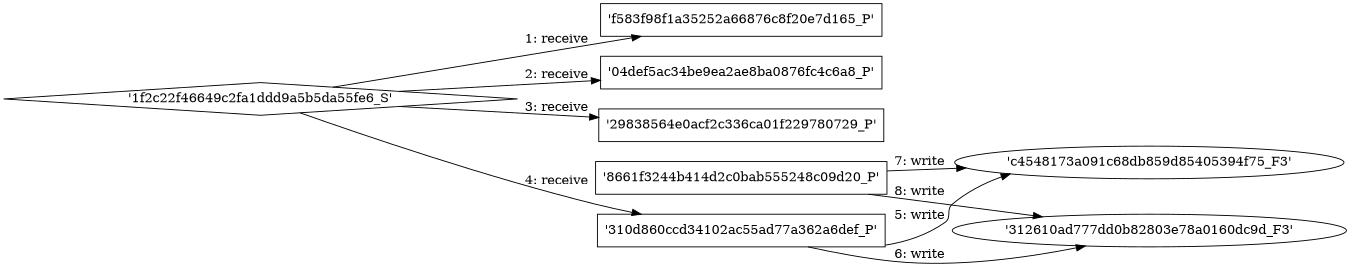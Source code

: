 digraph "D:\Learning\Paper\apt\基于CTI的攻击预警\Dataset\攻击图\ASGfromALLCTI\Microsoft and Zscaler help organizations implement the Zero Trust model.dot" {
rankdir="LR"
size="9"
fixedsize="false"
splines="true"
nodesep=0.3
ranksep=0
fontsize=10
overlap="scalexy"
engine= "neato"
	"'f583f98f1a35252a66876c8f20e7d165_P'" [node_type=Process shape=box]
	"'1f2c22f46649c2fa1ddd9a5b5da55fe6_S'" [node_type=Socket shape=diamond]
	"'1f2c22f46649c2fa1ddd9a5b5da55fe6_S'" -> "'f583f98f1a35252a66876c8f20e7d165_P'" [label="1: receive"]
	"'04def5ac34be9ea2ae8ba0876fc4c6a8_P'" [node_type=Process shape=box]
	"'1f2c22f46649c2fa1ddd9a5b5da55fe6_S'" [node_type=Socket shape=diamond]
	"'1f2c22f46649c2fa1ddd9a5b5da55fe6_S'" -> "'04def5ac34be9ea2ae8ba0876fc4c6a8_P'" [label="2: receive"]
	"'29838564e0acf2c336ca01f229780729_P'" [node_type=Process shape=box]
	"'1f2c22f46649c2fa1ddd9a5b5da55fe6_S'" [node_type=Socket shape=diamond]
	"'1f2c22f46649c2fa1ddd9a5b5da55fe6_S'" -> "'29838564e0acf2c336ca01f229780729_P'" [label="3: receive"]
	"'310d860ccd34102ac55ad77a362a6def_P'" [node_type=Process shape=box]
	"'1f2c22f46649c2fa1ddd9a5b5da55fe6_S'" [node_type=Socket shape=diamond]
	"'1f2c22f46649c2fa1ddd9a5b5da55fe6_S'" -> "'310d860ccd34102ac55ad77a362a6def_P'" [label="4: receive"]
	"'c4548173a091c68db859d85405394f75_F3'" [node_type=file shape=ellipse]
	"'310d860ccd34102ac55ad77a362a6def_P'" [node_type=Process shape=box]
	"'310d860ccd34102ac55ad77a362a6def_P'" -> "'c4548173a091c68db859d85405394f75_F3'" [label="5: write"]
	"'312610ad777dd0b82803e78a0160dc9d_F3'" [node_type=file shape=ellipse]
	"'310d860ccd34102ac55ad77a362a6def_P'" [node_type=Process shape=box]
	"'310d860ccd34102ac55ad77a362a6def_P'" -> "'312610ad777dd0b82803e78a0160dc9d_F3'" [label="6: write"]
	"'c4548173a091c68db859d85405394f75_F3'" [node_type=file shape=ellipse]
	"'8661f3244b414d2c0bab555248c09d20_P'" [node_type=Process shape=box]
	"'8661f3244b414d2c0bab555248c09d20_P'" -> "'c4548173a091c68db859d85405394f75_F3'" [label="7: write"]
	"'312610ad777dd0b82803e78a0160dc9d_F3'" [node_type=file shape=ellipse]
	"'8661f3244b414d2c0bab555248c09d20_P'" [node_type=Process shape=box]
	"'8661f3244b414d2c0bab555248c09d20_P'" -> "'312610ad777dd0b82803e78a0160dc9d_F3'" [label="8: write"]
}
